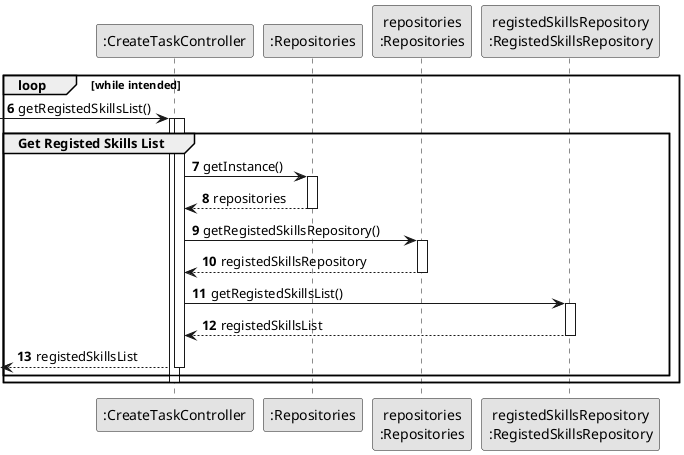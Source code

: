 @startuml
skinparam monochrome true
skinparam packageStyle rectangle
skinparam shadowing false

autonumber

participant ":CreateTaskController" as CTRL
participant ":Repositories" as RepositorySingleton
participant "repositories\n:Repositories" as PLAT
participant "registedSkillsRepository\n:RegistedSkillsRepository" as RegistedSkillsRepository

autonumber 6

loop while intended

-> CTRL : getRegistedSkillsList()

    activate CTRL

    group Get Registed Skills List

    activate CTRL

        CTRL -> RepositorySingleton : getInstance()
    activate RepositorySingleton

    RepositorySingleton --> CTRL: repositories
    deactivate RepositorySingleton

        CTRL -> PLAT : getRegistedSkillsRepository()
    activate PLAT

    PLAT --> CTRL: registedSkillsRepository
    deactivate PLAT

        CTRL -> RegistedSkillsRepository : getRegistedSkillsList()
    activate RegistedSkillsRepository

    RegistedSkillsRepository --> CTRL : registedSkillsList
    deactivate RegistedSkillsRepository

    <-- CTRL : registedSkillsList
    deactivate CTRL

    end

deactivate CTRL
end

@enduml